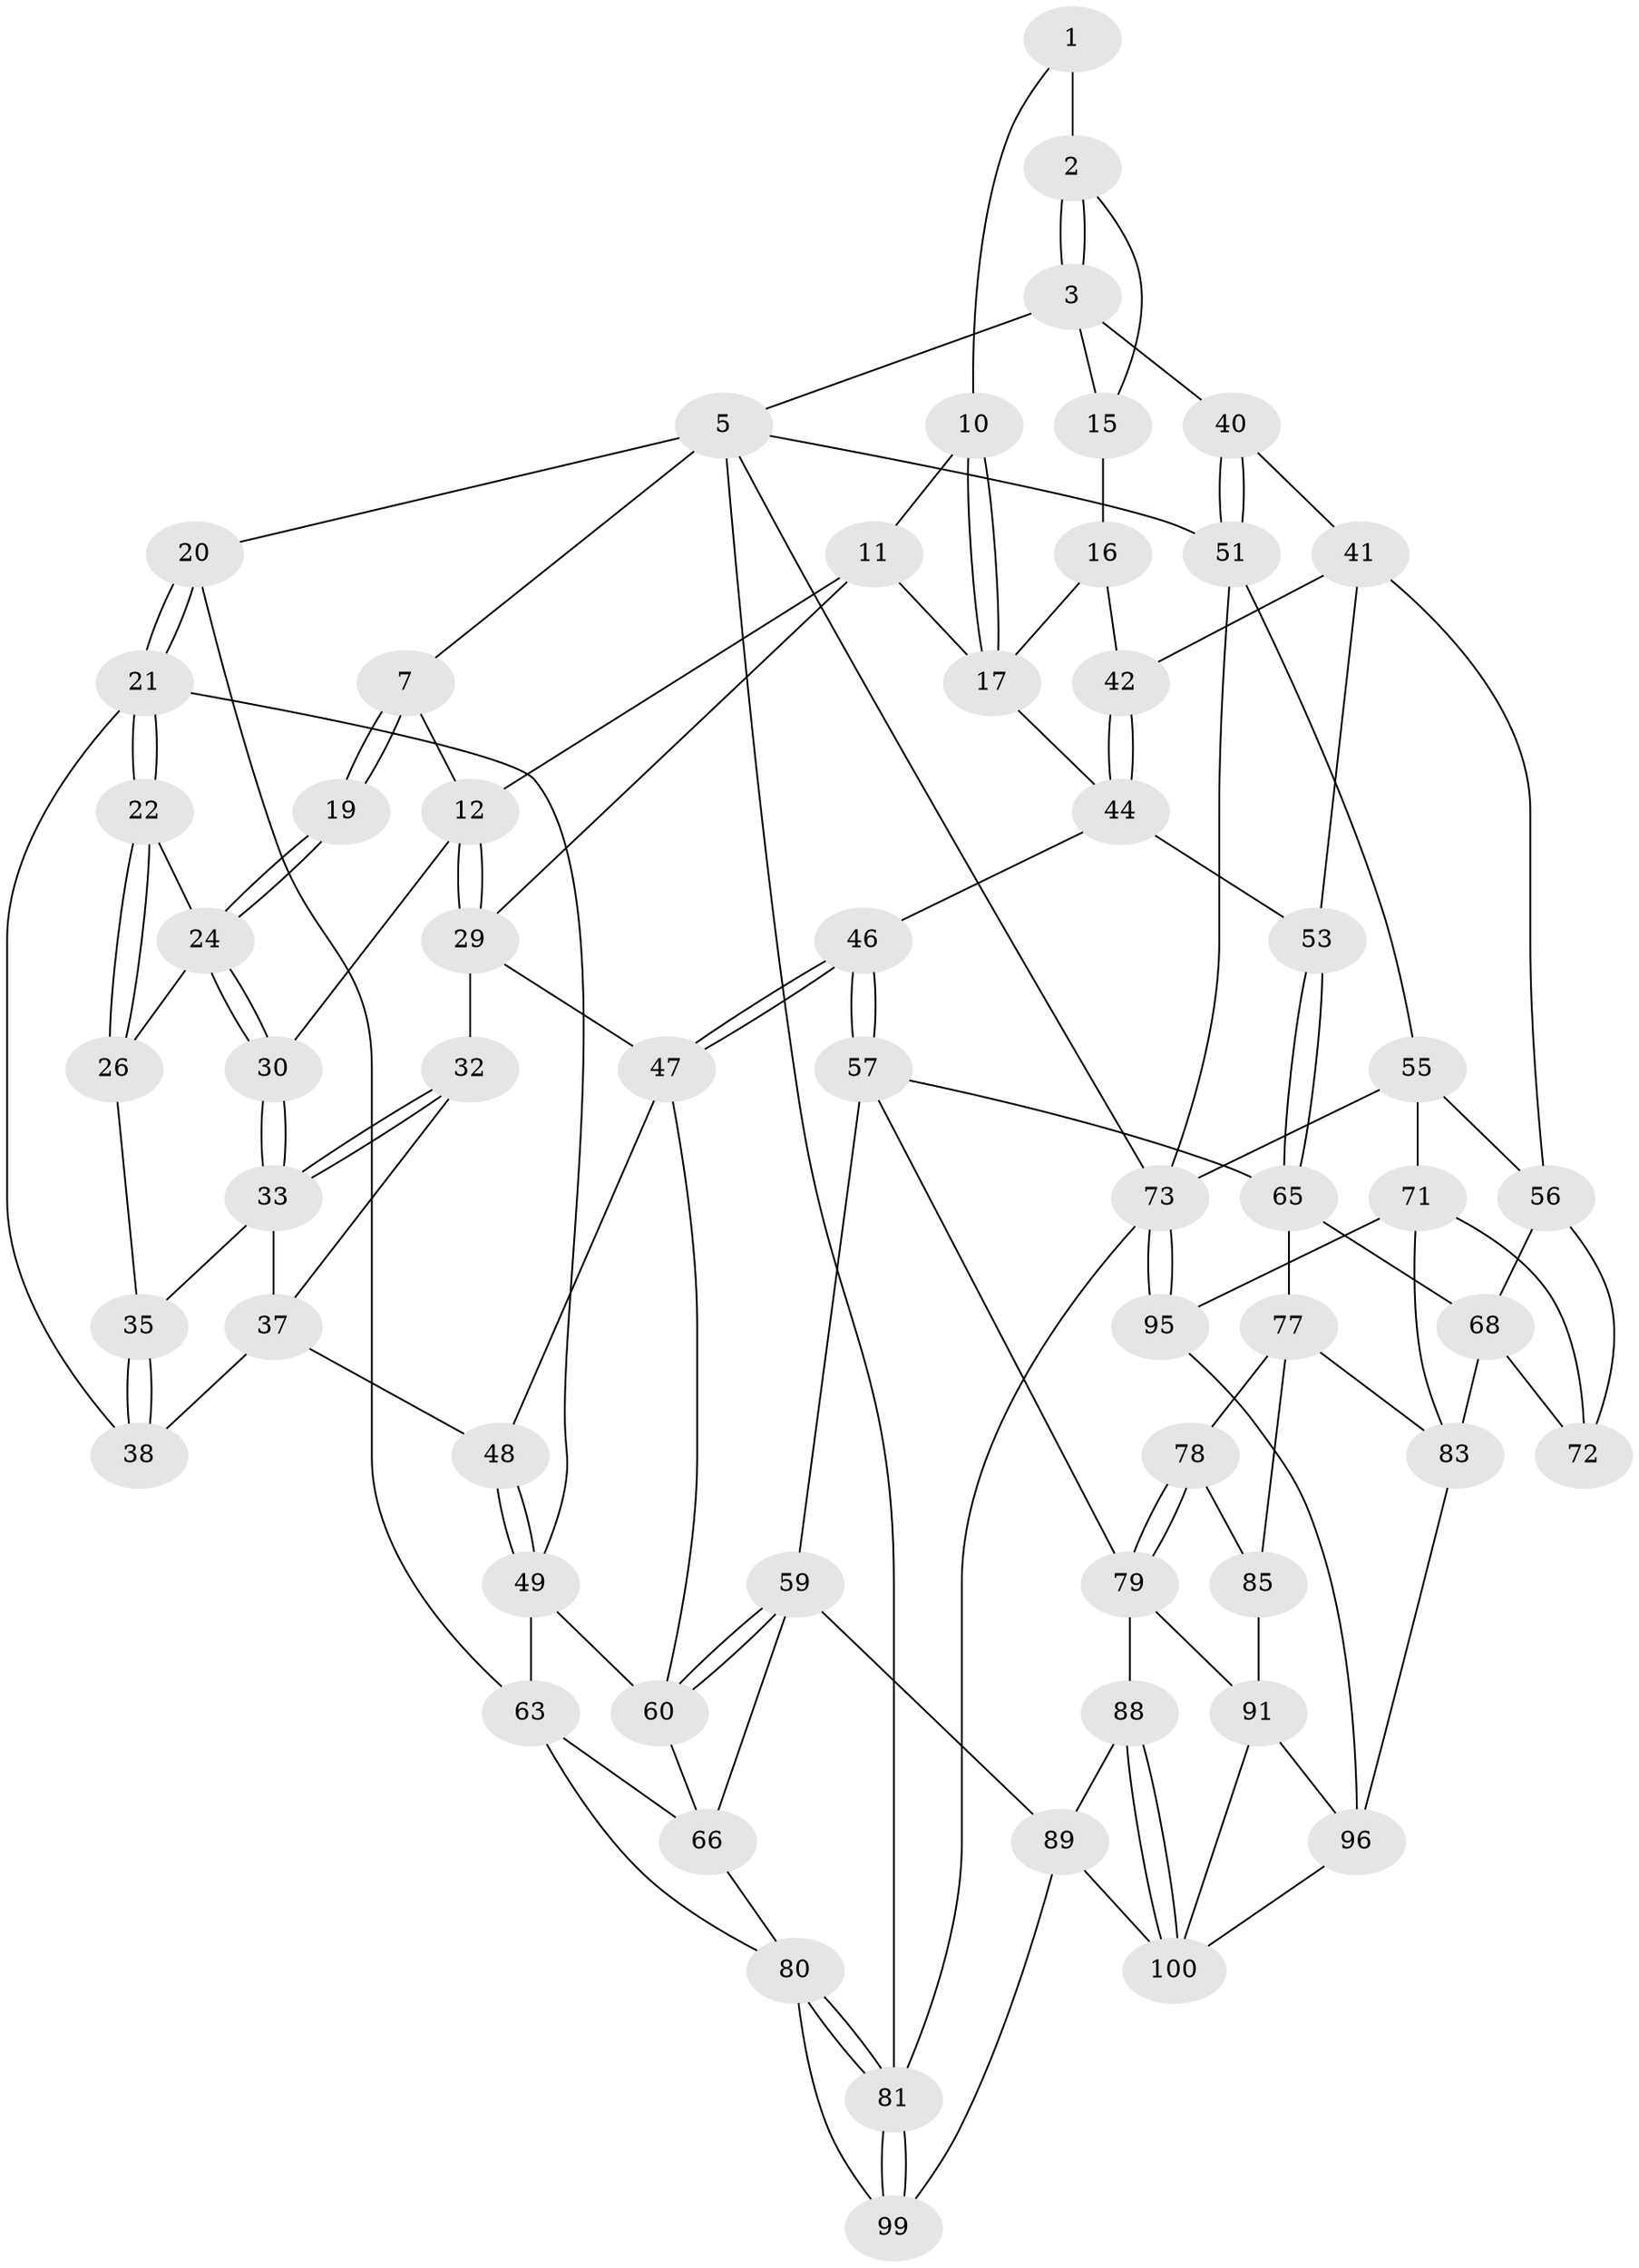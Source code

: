 // original degree distribution, {3: 0.029411764705882353, 4: 0.22549019607843138, 5: 0.5196078431372549, 6: 0.22549019607843138}
// Generated by graph-tools (version 1.1) at 2025/11/02/27/25 16:11:58]
// undirected, 60 vertices, 132 edges
graph export_dot {
graph [start="1"]
  node [color=gray90,style=filled];
  1 [pos="+0.773789351113223+0",super="+9"];
  2 [pos="+1+0",super="+14"];
  3 [pos="+1+0",super="+4"];
  5 [pos="+1+0",super="+6"];
  7 [pos="+0+0",super="+8"];
  10 [pos="+0.6051273115507788+0.16252913901183683"];
  11 [pos="+0.4848974788122522+0.12112007087652386",super="+28"];
  12 [pos="+0.44630183589959455+0.09237874636304928",super="+13"];
  15 [pos="+0.7504091786721953+0.17633864423287043",super="+18"];
  16 [pos="+0.6646165674756878+0.2574076091415375",super="+36"];
  17 [pos="+0.6351371134904875+0.2652533686211779",super="+27"];
  19 [pos="+0.10609957808432961+0.10096199929395544"];
  20 [pos="+0+0.40904987059852044"];
  21 [pos="+0+0.4012108549108465",super="+39"];
  22 [pos="+0.034282488909276175+0.289654898216033",super="+23"];
  24 [pos="+0.3050275540803817+0.15077800581745834",super="+25"];
  26 [pos="+0.12251030157273475+0.27813721055914903"];
  29 [pos="+0.47623297661100306+0.31646094251354207",super="+31"];
  30 [pos="+0.32497630123077526+0.1514824492236657"];
  32 [pos="+0.3278736173818625+0.20461061719704568"];
  33 [pos="+0.3221854051977401+0.18028493791051603",super="+34"];
  35 [pos="+0.16148671799081712+0.2817176555181386"];
  37 [pos="+0.20154361082025005+0.3343654086285281",super="+43"];
  38 [pos="+0.1950331558960061+0.3346379301487315"];
  40 [pos="+0.86206012971128+0.3214223794359491"];
  41 [pos="+0.8513912218012757+0.3236516404789287",super="+52"];
  42 [pos="+0.8297110040333149+0.30403427511866543"];
  44 [pos="+0.6176083515776749+0.3569424169156782",super="+45"];
  46 [pos="+0.4276983157517299+0.4508596321211505"];
  47 [pos="+0.4193790816371372+0.445166022879729",super="+50"];
  48 [pos="+0.2898649798248943+0.4487161684851026"];
  49 [pos="+0.27553095160702046+0.45855376048030894",super="+62"];
  51 [pos="+1+0.4055380839849046",super="+54"];
  53 [pos="+0.6529553233064502+0.5172242686453473"];
  55 [pos="+0.8630290563320682+0.5284245610944185",super="+70"];
  56 [pos="+0.8037239549988061+0.5113852161699101",super="+67"];
  57 [pos="+0.43487969086189837+0.6290124456156316",super="+58"];
  59 [pos="+0.37582609902728764+0.6519332028690232",super="+75"];
  60 [pos="+0.35422442028912066+0.6380419888234299",super="+61"];
  63 [pos="+0.1703436407753655+0.5538961935692824",super="+64"];
  65 [pos="+0.6246713136289812+0.5850220045986531",super="+69"];
  66 [pos="+0.19333471692887608+0.663286650800893",super="+76"];
  68 [pos="+0.774488350783403+0.7325451027656034",super="+82"];
  71 [pos="+0.966516801866653+0.7257023649804933",super="+93"];
  72 [pos="+0.9154394985049407+0.7298624278813397"];
  73 [pos="+1+1",super="+74"];
  77 [pos="+0.6156961035980456+0.6565384841964209",super="+84"];
  78 [pos="+0.6105807224259518+0.6643109428101832",super="+86"];
  79 [pos="+0.46391617932007495+0.7450418660320015",super="+87"];
  80 [pos="+0+0.6077644521527553",super="+90"];
  81 [pos="+0+1"];
  83 [pos="+0.7632048019784865+0.8103125572443883",super="+94"];
  85 [pos="+0.6807236590782432+0.7996857196084536",super="+92"];
  88 [pos="+0.2883904463490451+0.8202365811825966"];
  89 [pos="+0.27772461428870304+0.8164160242147294",super="+98"];
  91 [pos="+0.5242551288914311+0.8659473030801436",super="+97"];
  95 [pos="+1+1"];
  96 [pos="+0.6300360743785473+1",super="+102"];
  99 [pos="+0+1"];
  100 [pos="+0.4070999590601315+0.9115628281435609",super="+101"];
  1 -- 2 [weight=2];
  1 -- 10;
  2 -- 3;
  2 -- 3;
  2 -- 15;
  3 -- 15;
  3 -- 40;
  3 -- 5;
  5 -- 51;
  5 -- 73;
  5 -- 81;
  5 -- 20;
  5 -- 7;
  7 -- 19;
  7 -- 19;
  7 -- 12;
  10 -- 11;
  10 -- 17;
  10 -- 17;
  11 -- 12;
  11 -- 29;
  11 -- 17;
  12 -- 29;
  12 -- 29;
  12 -- 30;
  15 -- 16 [weight=2];
  16 -- 17;
  16 -- 42;
  17 -- 44;
  19 -- 24;
  19 -- 24;
  20 -- 21;
  20 -- 21;
  20 -- 63;
  21 -- 22;
  21 -- 22;
  21 -- 49;
  21 -- 38;
  22 -- 26;
  22 -- 26;
  22 -- 24;
  24 -- 30;
  24 -- 30;
  24 -- 26;
  26 -- 35;
  29 -- 32;
  29 -- 47;
  30 -- 33;
  30 -- 33;
  32 -- 33;
  32 -- 33;
  32 -- 37;
  33 -- 35;
  33 -- 37;
  35 -- 38;
  35 -- 38;
  37 -- 38;
  37 -- 48;
  40 -- 41;
  40 -- 51;
  40 -- 51;
  41 -- 42;
  41 -- 56;
  41 -- 53;
  42 -- 44;
  42 -- 44;
  44 -- 53;
  44 -- 46;
  46 -- 47;
  46 -- 47;
  46 -- 57;
  46 -- 57;
  47 -- 48;
  47 -- 60;
  48 -- 49;
  48 -- 49;
  49 -- 63;
  49 -- 60;
  51 -- 73;
  51 -- 55;
  53 -- 65;
  53 -- 65;
  55 -- 56;
  55 -- 73;
  55 -- 71;
  56 -- 72;
  56 -- 68;
  57 -- 65;
  57 -- 59;
  57 -- 79;
  59 -- 60;
  59 -- 60;
  59 -- 89;
  59 -- 66;
  60 -- 66;
  63 -- 66;
  63 -- 80;
  65 -- 68;
  65 -- 77;
  66 -- 80;
  68 -- 72;
  68 -- 83;
  71 -- 72;
  71 -- 95;
  71 -- 83;
  73 -- 95;
  73 -- 95;
  73 -- 81;
  77 -- 78;
  77 -- 83;
  77 -- 85;
  78 -- 79;
  78 -- 79;
  78 -- 85 [weight=2];
  79 -- 88;
  79 -- 91;
  80 -- 81;
  80 -- 81;
  80 -- 99;
  81 -- 99;
  81 -- 99;
  83 -- 96;
  85 -- 91;
  88 -- 89;
  88 -- 100;
  88 -- 100;
  89 -- 99;
  89 -- 100;
  91 -- 96;
  91 -- 100;
  95 -- 96;
  96 -- 100;
}
